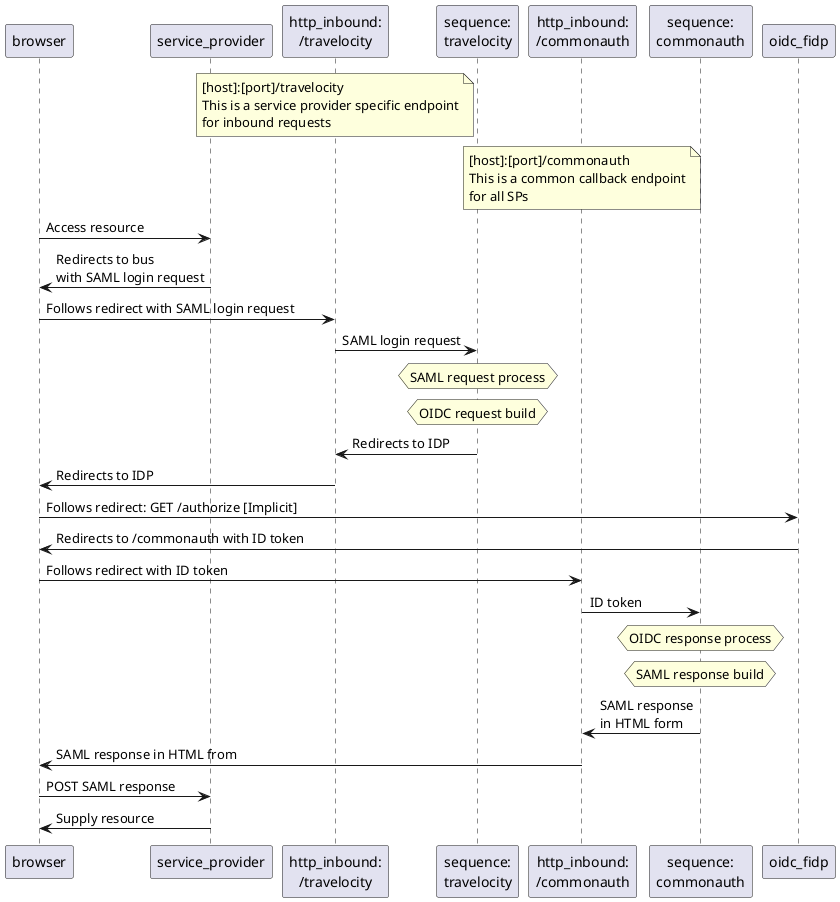 @startuml
participant browser as user_agent
participant service_provider
participant "http_inbound:\n/travelocity" as http_inbound_travelocity
participant "sequence:\ntravelocity" as sequence_1
participant "http_inbound:\n/commonauth" as http_inbound_commonauth
participant "sequence:\ncommonauth" as sequence_2
participant oidc_fidp

note over http_inbound_travelocity
[host]:[port]/travelocity
This is a service provider specific endpoint
for inbound requests
end note

note over http_inbound_commonauth
[host]:[port]/commonauth
This is a common callback endpoint
for all SPs
end note

user_agent -> service_provider : Access resource
service_provider -> user_agent : Redirects to bus\nwith SAML login request
user_agent -> http_inbound_travelocity : Follows redirect with SAML login request
http_inbound_travelocity -> sequence_1 : SAML login request

hnote over sequence_1 : SAML request process
hnote over sequence_1 : OIDC request build

sequence_1 -> http_inbound_travelocity : Redirects to IDP
http_inbound_travelocity -> user_agent : Redirects to IDP
user_agent -> oidc_fidp : Follows redirect: GET /authorize [Implicit]

oidc_fidp -> user_agent : Redirects to /commonauth with ID token
user_agent -> http_inbound_commonauth : Follows redirect with ID token
http_inbound_commonauth -> sequence_2 : ID token

hnote over sequence_2 : OIDC response process
hnote over sequence_2 : SAML response build

sequence_2 -> http_inbound_commonauth : SAML response\nin HTML form
http_inbound_commonauth -> user_agent : SAML response in HTML from
user_agent -> service_provider : POST SAML response
service_provider -> user_agent : Supply resource

@enduml
